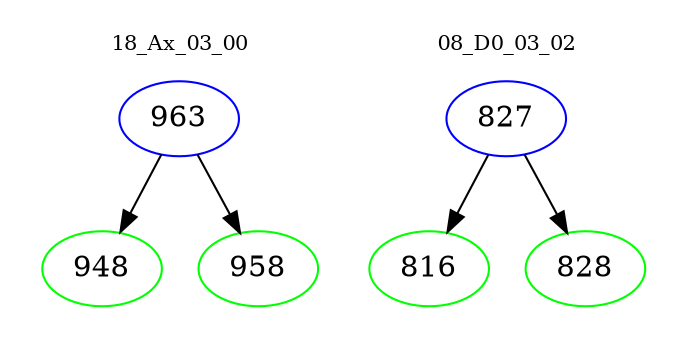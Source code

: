 digraph{
subgraph cluster_0 {
color = white
label = "18_Ax_03_00";
fontsize=10;
T0_963 [label="963", color="blue"]
T0_963 -> T0_948 [color="black"]
T0_948 [label="948", color="green"]
T0_963 -> T0_958 [color="black"]
T0_958 [label="958", color="green"]
}
subgraph cluster_1 {
color = white
label = "08_D0_03_02";
fontsize=10;
T1_827 [label="827", color="blue"]
T1_827 -> T1_816 [color="black"]
T1_816 [label="816", color="green"]
T1_827 -> T1_828 [color="black"]
T1_828 [label="828", color="green"]
}
}
